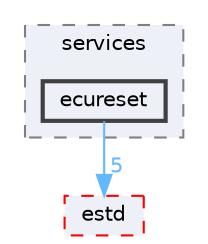 digraph "ecureset"
{
 // LATEX_PDF_SIZE
  bgcolor="transparent";
  edge [fontname=Helvetica,fontsize=10,labelfontname=Helvetica,labelfontsize=10];
  node [fontname=Helvetica,fontsize=10,shape=box,height=0.2,width=0.4];
  compound=true
  subgraph clusterdir_5a5a917675d43c603eaba456eb80bda9 {
    graph [ bgcolor="#edf0f7", pencolor="grey50", label="services", fontname=Helvetica,fontsize=10 style="filled,dashed", URL="dir_5a5a917675d43c603eaba456eb80bda9.html",tooltip=""]
  dir_d7cf434f59fcd243ffbeda826bc53472 [label="ecureset", fillcolor="#edf0f7", color="grey25", style="filled,bold", URL="dir_d7cf434f59fcd243ffbeda826bc53472.html",tooltip=""];
  }
  dir_705ed472854f071e46e92f9933f4d565 [label="estd", fillcolor="#edf0f7", color="red", style="filled,dashed", URL="dir_705ed472854f071e46e92f9933f4d565.html",tooltip=""];
  dir_d7cf434f59fcd243ffbeda826bc53472->dir_705ed472854f071e46e92f9933f4d565 [headlabel="5", labeldistance=1.5 headhref="dir_000069_000075.html" href="dir_000069_000075.html" color="steelblue1" fontcolor="steelblue1"];
}
